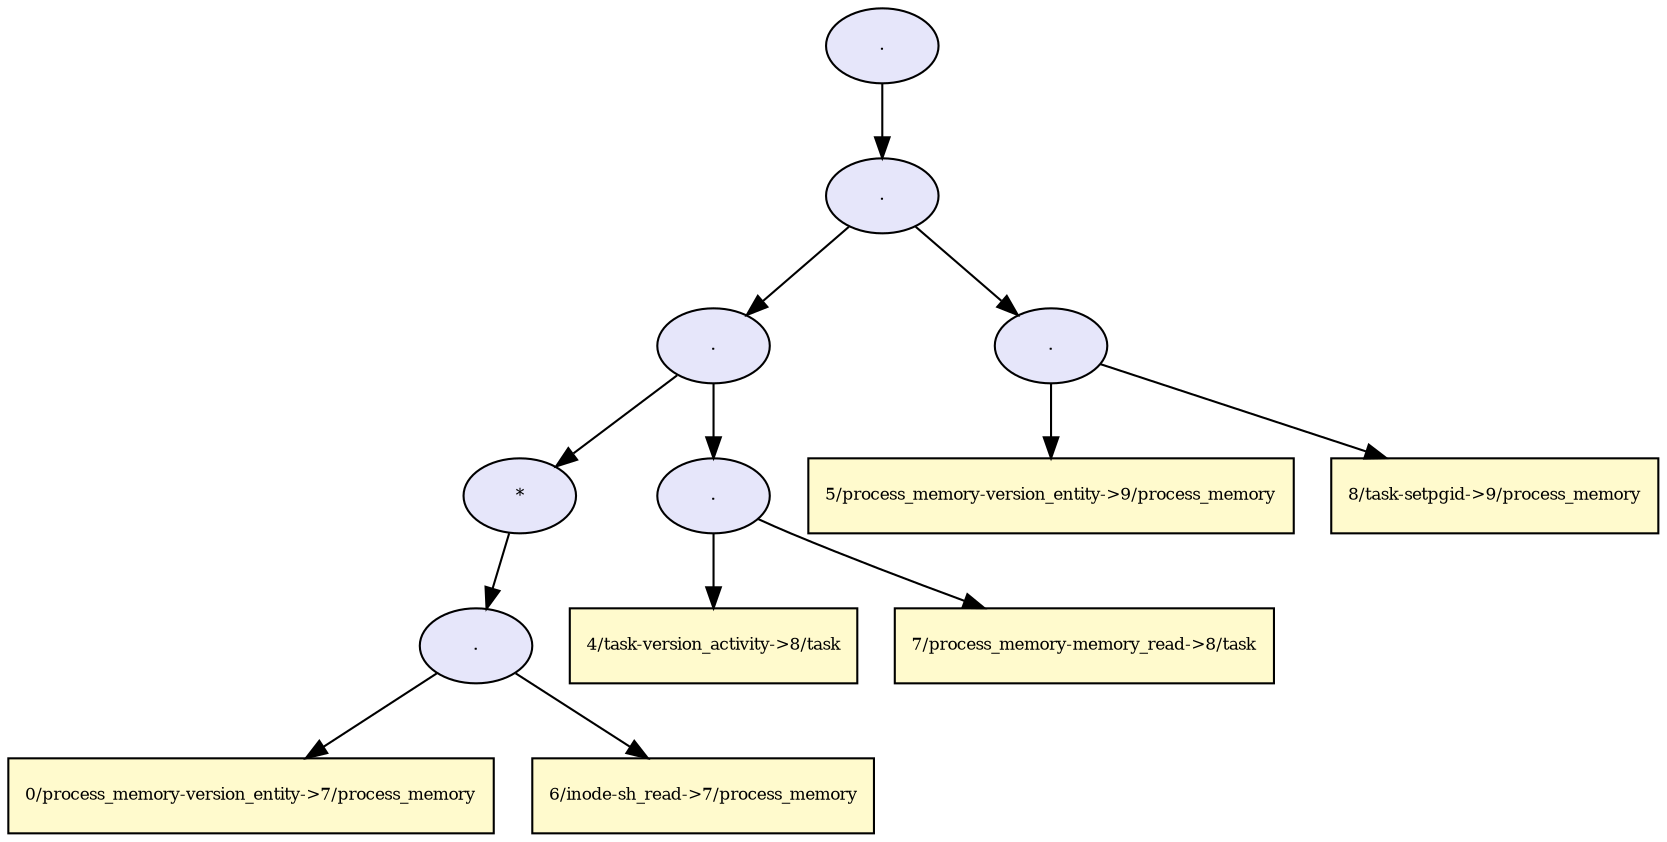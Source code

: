 digraph RGL__DirectedAdjacencyGraph {17[fontsize = 8,label = ".",shape = ellipse, fillcolor="#e6e6fa", style = filled]

17 -> 16[fontsize = 8, color="#000000"]

16[fontsize = 8,label = ".",shape = ellipse, fillcolor="#e6e6fa", style = filled]

16 -> 12[fontsize = 8, color="#000000"]

12[fontsize = 8,label = ".",shape = ellipse, fillcolor="#e6e6fa", style = filled]

12 -> 7[fontsize = 8, color="#000000"]

7[fontsize = 8,label = "*",shape = ellipse, fillcolor="#e6e6fa", style = filled]

7 -> 5[fontsize = 8, color="#000000"]

5[fontsize = 8,label = ".",shape = ellipse, fillcolor="#e6e6fa", style = filled]

5 -> 3[fontsize = 8, color="#000000"]

3[fontsize = 8,label = "0/process_memory-version_entity->7/process_memory",shape = rectangle, fillcolor="#fffacd", style = filled]

5 -> 4[fontsize = 8, color="#000000"]

4[fontsize = 8,label = "6/inode-sh_read->7/process_memory",shape = rectangle, fillcolor="#fffacd", style = filled]

12 -> 11[fontsize = 8, color="#000000"]

11[fontsize = 8,label = ".",shape = ellipse, fillcolor="#e6e6fa", style = filled]

11 -> 9[fontsize = 8, color="#000000"]

9[fontsize = 8,label = "4/task-version_activity->8/task",shape = rectangle, fillcolor="#fffacd", style = filled]

11 -> 10[fontsize = 8, color="#000000"]

10[fontsize = 8,label = "7/process_memory-memory_read->8/task",shape = rectangle, fillcolor="#fffacd", style = filled]

16 -> 15[fontsize = 8, color="#000000"]

15[fontsize = 8,label = ".",shape = ellipse, fillcolor="#e6e6fa", style = filled]

15 -> 13[fontsize = 8, color="#000000"]

13[fontsize = 8,label = "5/process_memory-version_entity->9/process_memory",shape = rectangle, fillcolor="#fffacd", style = filled]

15 -> 14[fontsize = 8, color="#000000"]

14[fontsize = 8,label = "8/task-setpgid->9/process_memory",shape = rectangle, fillcolor="#fffacd", style = filled]

}